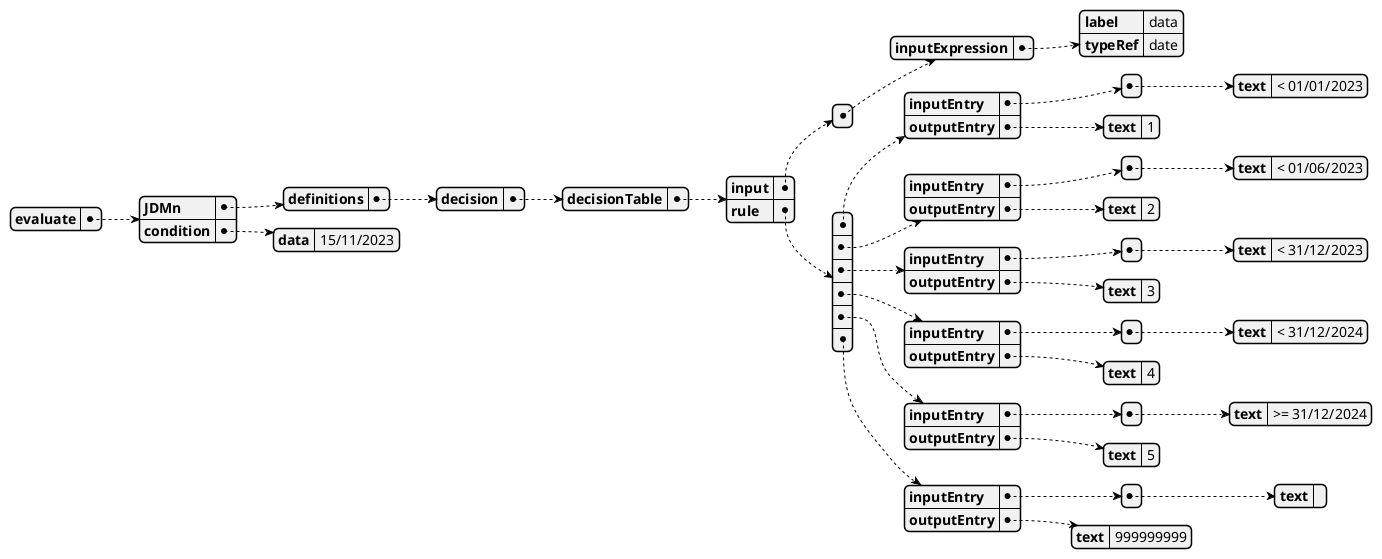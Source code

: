 @startjson
{
    "evaluate": {
        "JDMn": {
            "definitions": {
                "decision": {
                    "decisionTable": {
                        "input": [
                            {
                                "inputExpression": {
                                    "label": "data",
                                    "typeRef": "date"
                                }
                            }
                        ],
                        "rule": [
                            {
                                "inputEntry": [
                                    {
                                        "text": "< 01/01/2023"
                                    }
                                ],
                                "outputEntry": {
                                    "text": "1"
                                }
                            },
                            {
                                "inputEntry": [
                                    {
                                        "text": "< 01/06/2023"
                                    }
                                ],
                                "outputEntry": {
                                    "text": "2"
                                }
                            },
                            {
                                "inputEntry": [
                                    {
                                        "text": "< 31/12/2023"
                                    }
                                ],
                                "outputEntry": {
                                    "text": "3"
                                }
                            },
                            {
                                "inputEntry": [
                                    {
                                        "text": "< 31/12/2024"
                                    }
                                ],
                                "outputEntry": {
                                    "text": "4"
                                }
                            },
                            {
                                "inputEntry": [
                                    {
                                        "text": ">= 31/12/2024"
                                    }
                                ],
                                "outputEntry": {
                                    "text": "5"
                                }
                            },
                            {
                                "inputEntry": [
                                    {
                                        "text": ""
                                    }
                                ],
                                "outputEntry": {
                                    "text": "999999999"
                                }
                            }
                        ]
                    }
                }
            }
        },
        "condition": {
            "data": "15/11/2023"
        }
    }
}
@endjson
